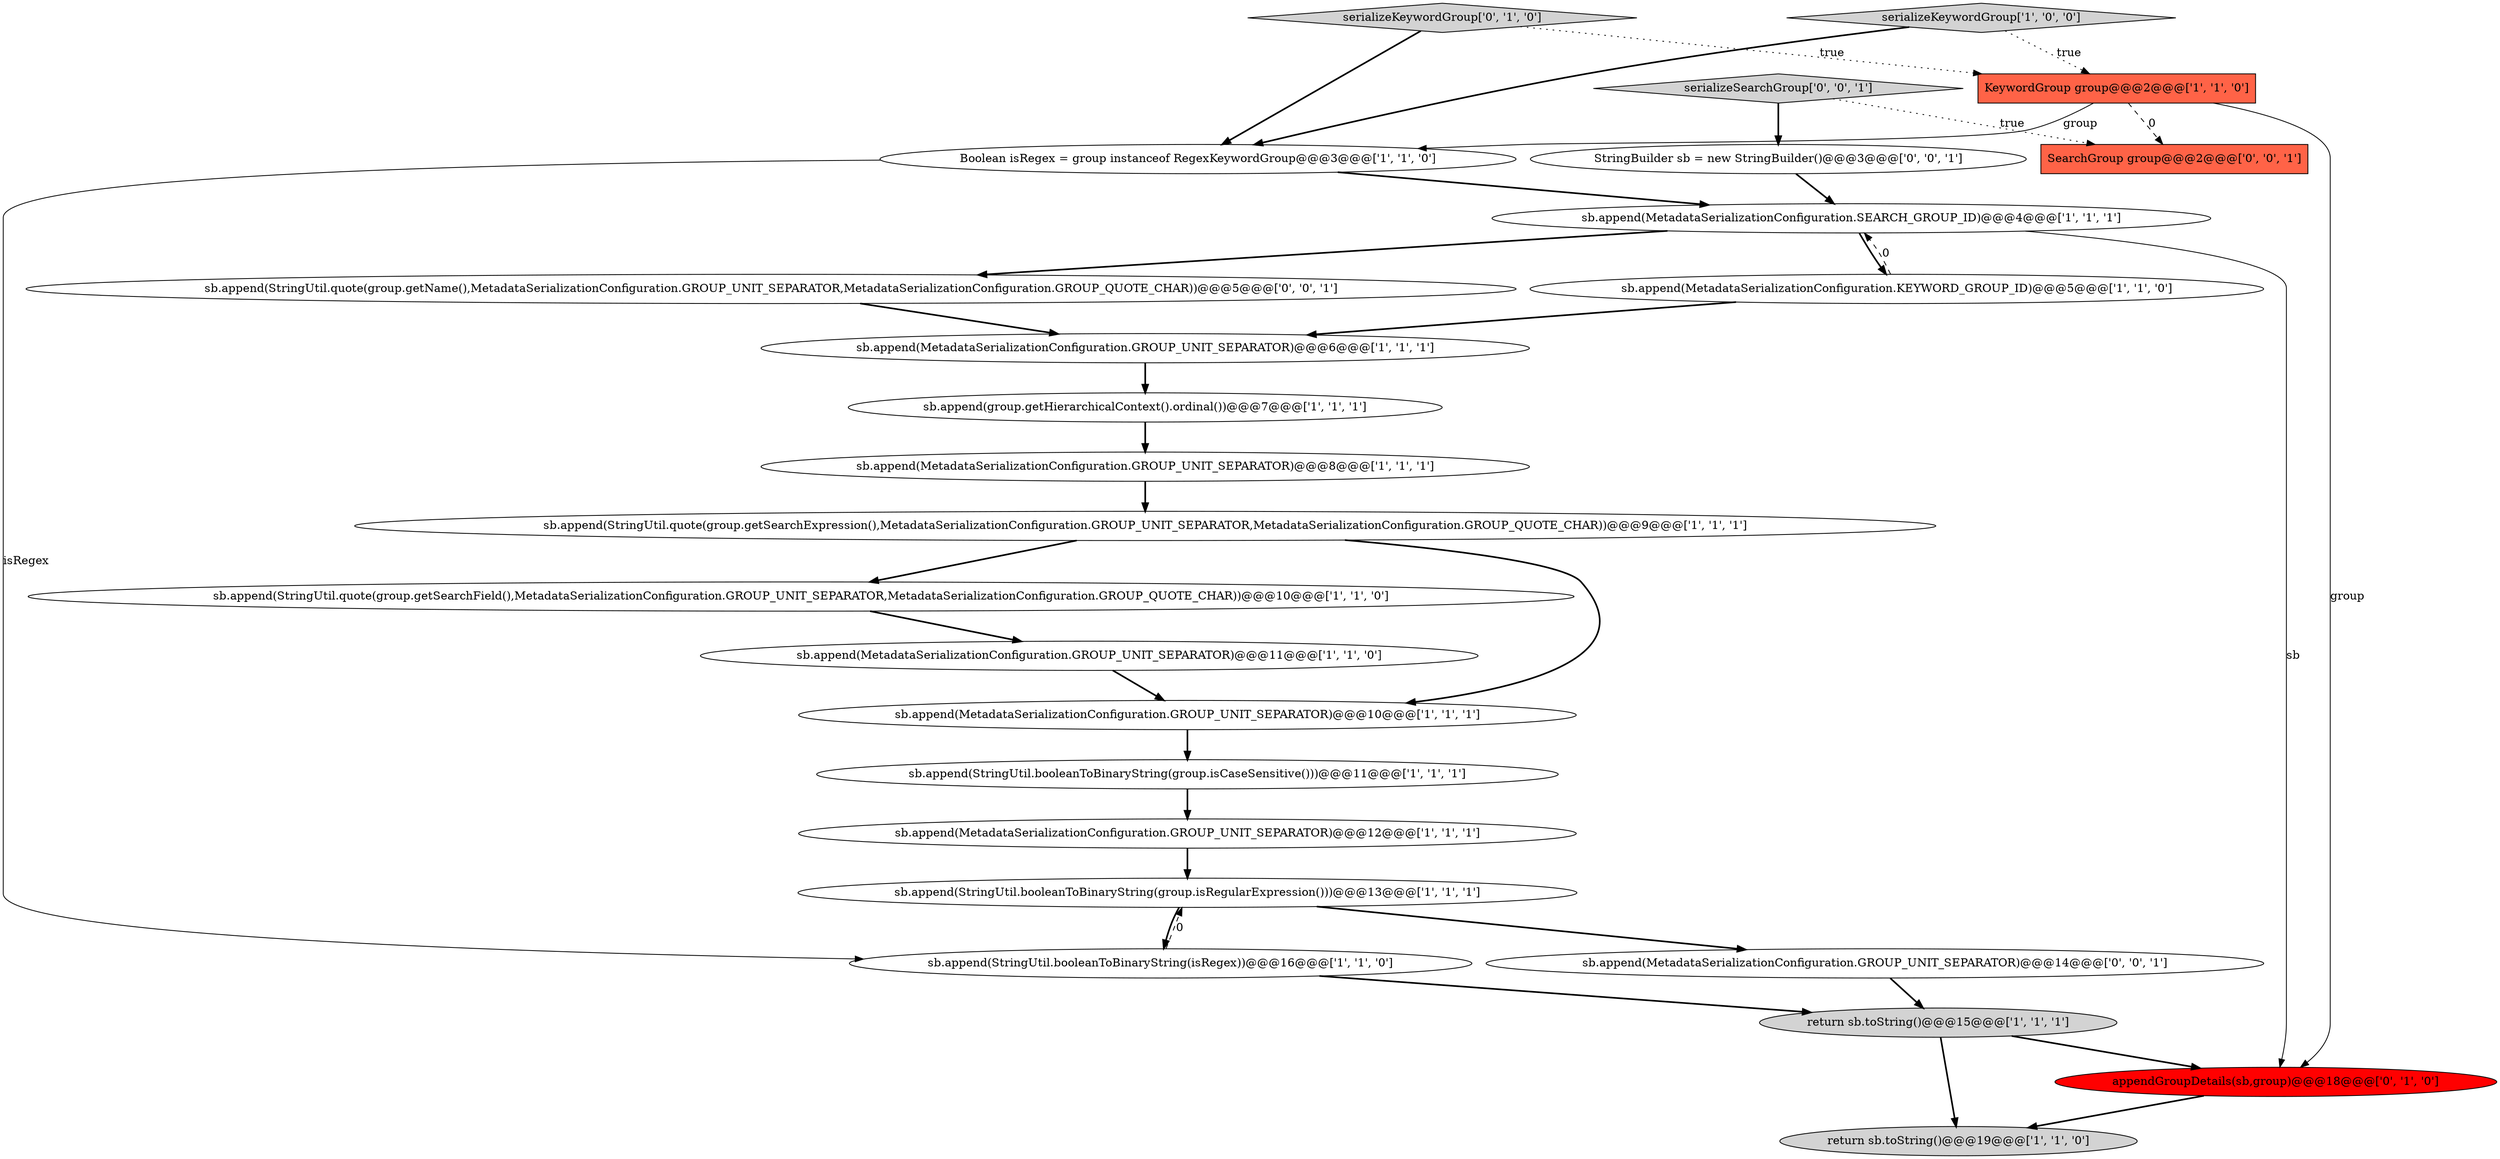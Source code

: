 digraph {
2 [style = filled, label = "KeywordGroup group@@@2@@@['1', '1', '0']", fillcolor = tomato, shape = box image = "AAA0AAABBB1BBB"];
6 [style = filled, label = "sb.append(MetadataSerializationConfiguration.GROUP_UNIT_SEPARATOR)@@@11@@@['1', '1', '0']", fillcolor = white, shape = ellipse image = "AAA0AAABBB1BBB"];
15 [style = filled, label = "sb.append(StringUtil.quote(group.getSearchField(),MetadataSerializationConfiguration.GROUP_UNIT_SEPARATOR,MetadataSerializationConfiguration.GROUP_QUOTE_CHAR))@@@10@@@['1', '1', '0']", fillcolor = white, shape = ellipse image = "AAA0AAABBB1BBB"];
19 [style = filled, label = "serializeKeywordGroup['0', '1', '0']", fillcolor = lightgray, shape = diamond image = "AAA0AAABBB2BBB"];
7 [style = filled, label = "sb.append(MetadataSerializationConfiguration.GROUP_UNIT_SEPARATOR)@@@8@@@['1', '1', '1']", fillcolor = white, shape = ellipse image = "AAA0AAABBB1BBB"];
9 [style = filled, label = "sb.append(MetadataSerializationConfiguration.KEYWORD_GROUP_ID)@@@5@@@['1', '1', '0']", fillcolor = white, shape = ellipse image = "AAA0AAABBB1BBB"];
3 [style = filled, label = "sb.append(group.getHierarchicalContext().ordinal())@@@7@@@['1', '1', '1']", fillcolor = white, shape = ellipse image = "AAA0AAABBB1BBB"];
13 [style = filled, label = "sb.append(MetadataSerializationConfiguration.GROUP_UNIT_SEPARATOR)@@@10@@@['1', '1', '1']", fillcolor = white, shape = ellipse image = "AAA0AAABBB1BBB"];
8 [style = filled, label = "sb.append(MetadataSerializationConfiguration.GROUP_UNIT_SEPARATOR)@@@12@@@['1', '1', '1']", fillcolor = white, shape = ellipse image = "AAA0AAABBB1BBB"];
20 [style = filled, label = "StringBuilder sb = new StringBuilder()@@@3@@@['0', '0', '1']", fillcolor = white, shape = ellipse image = "AAA0AAABBB3BBB"];
22 [style = filled, label = "sb.append(StringUtil.quote(group.getName(),MetadataSerializationConfiguration.GROUP_UNIT_SEPARATOR,MetadataSerializationConfiguration.GROUP_QUOTE_CHAR))@@@5@@@['0', '0', '1']", fillcolor = white, shape = ellipse image = "AAA0AAABBB3BBB"];
18 [style = filled, label = "appendGroupDetails(sb,group)@@@18@@@['0', '1', '0']", fillcolor = red, shape = ellipse image = "AAA1AAABBB2BBB"];
1 [style = filled, label = "sb.append(StringUtil.booleanToBinaryString(group.isCaseSensitive()))@@@11@@@['1', '1', '1']", fillcolor = white, shape = ellipse image = "AAA0AAABBB1BBB"];
24 [style = filled, label = "SearchGroup group@@@2@@@['0', '0', '1']", fillcolor = tomato, shape = box image = "AAA0AAABBB3BBB"];
5 [style = filled, label = "sb.append(MetadataSerializationConfiguration.SEARCH_GROUP_ID)@@@4@@@['1', '1', '1']", fillcolor = white, shape = ellipse image = "AAA0AAABBB1BBB"];
4 [style = filled, label = "Boolean isRegex = group instanceof RegexKeywordGroup@@@3@@@['1', '1', '0']", fillcolor = white, shape = ellipse image = "AAA0AAABBB1BBB"];
12 [style = filled, label = "return sb.toString()@@@19@@@['1', '1', '0']", fillcolor = lightgray, shape = ellipse image = "AAA0AAABBB1BBB"];
16 [style = filled, label = "sb.append(MetadataSerializationConfiguration.GROUP_UNIT_SEPARATOR)@@@6@@@['1', '1', '1']", fillcolor = white, shape = ellipse image = "AAA0AAABBB1BBB"];
10 [style = filled, label = "return sb.toString()@@@15@@@['1', '1', '1']", fillcolor = lightgray, shape = ellipse image = "AAA0AAABBB1BBB"];
0 [style = filled, label = "sb.append(StringUtil.booleanToBinaryString(group.isRegularExpression()))@@@13@@@['1', '1', '1']", fillcolor = white, shape = ellipse image = "AAA0AAABBB1BBB"];
14 [style = filled, label = "serializeKeywordGroup['1', '0', '0']", fillcolor = lightgray, shape = diamond image = "AAA0AAABBB1BBB"];
23 [style = filled, label = "sb.append(MetadataSerializationConfiguration.GROUP_UNIT_SEPARATOR)@@@14@@@['0', '0', '1']", fillcolor = white, shape = ellipse image = "AAA0AAABBB3BBB"];
11 [style = filled, label = "sb.append(StringUtil.quote(group.getSearchExpression(),MetadataSerializationConfiguration.GROUP_UNIT_SEPARATOR,MetadataSerializationConfiguration.GROUP_QUOTE_CHAR))@@@9@@@['1', '1', '1']", fillcolor = white, shape = ellipse image = "AAA0AAABBB1BBB"];
21 [style = filled, label = "serializeSearchGroup['0', '0', '1']", fillcolor = lightgray, shape = diamond image = "AAA0AAABBB3BBB"];
17 [style = filled, label = "sb.append(StringUtil.booleanToBinaryString(isRegex))@@@16@@@['1', '1', '0']", fillcolor = white, shape = ellipse image = "AAA0AAABBB1BBB"];
16->3 [style = bold, label=""];
17->10 [style = bold, label=""];
10->18 [style = bold, label=""];
14->2 [style = dotted, label="true"];
5->18 [style = solid, label="sb"];
7->11 [style = bold, label=""];
1->8 [style = bold, label=""];
5->9 [style = bold, label=""];
22->16 [style = bold, label=""];
19->2 [style = dotted, label="true"];
0->17 [style = bold, label=""];
18->12 [style = bold, label=""];
2->4 [style = solid, label="group"];
15->6 [style = bold, label=""];
17->0 [style = dashed, label="0"];
9->16 [style = bold, label=""];
13->1 [style = bold, label=""];
11->15 [style = bold, label=""];
20->5 [style = bold, label=""];
4->17 [style = solid, label="isRegex"];
8->0 [style = bold, label=""];
9->5 [style = dashed, label="0"];
21->20 [style = bold, label=""];
0->23 [style = bold, label=""];
21->24 [style = dotted, label="true"];
3->7 [style = bold, label=""];
2->18 [style = solid, label="group"];
10->12 [style = bold, label=""];
6->13 [style = bold, label=""];
11->13 [style = bold, label=""];
23->10 [style = bold, label=""];
19->4 [style = bold, label=""];
2->24 [style = dashed, label="0"];
5->22 [style = bold, label=""];
4->5 [style = bold, label=""];
14->4 [style = bold, label=""];
}
